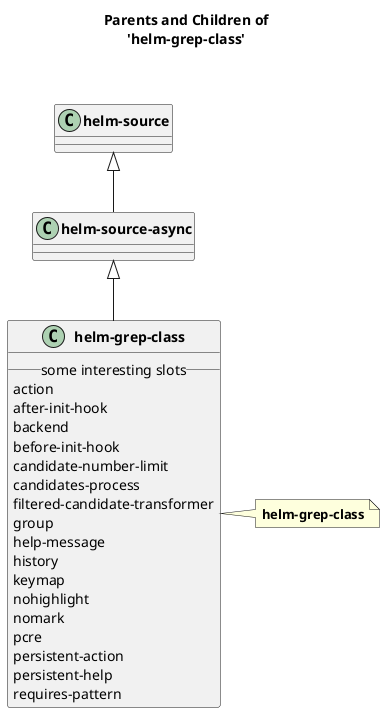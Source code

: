 @startuml
skinparam classFontStyle bold
skinparam captionFontStyle bold
title **Parents and Children of**\n**'helm-grep-class'**\n\n
"helm-source-async" <|-- "helm-grep-class"
class "helm-source-async"
"helm-source" <|-- "helm-source-async"
class "helm-source"
class "helm-grep-class" {
	__ some interesting slots __
	action
	after-init-hook
	backend
	before-init-hook
	candidate-number-limit
	candidates-process
	filtered-candidate-transformer
	group
	help-message
	history
	keymap
	nohighlight
	nomark
	pcre
	persistent-action
	persistent-help
	requires-pattern
}
note right of "helm-grep-class"
	**helm-grep-class**
end note
@enduml
